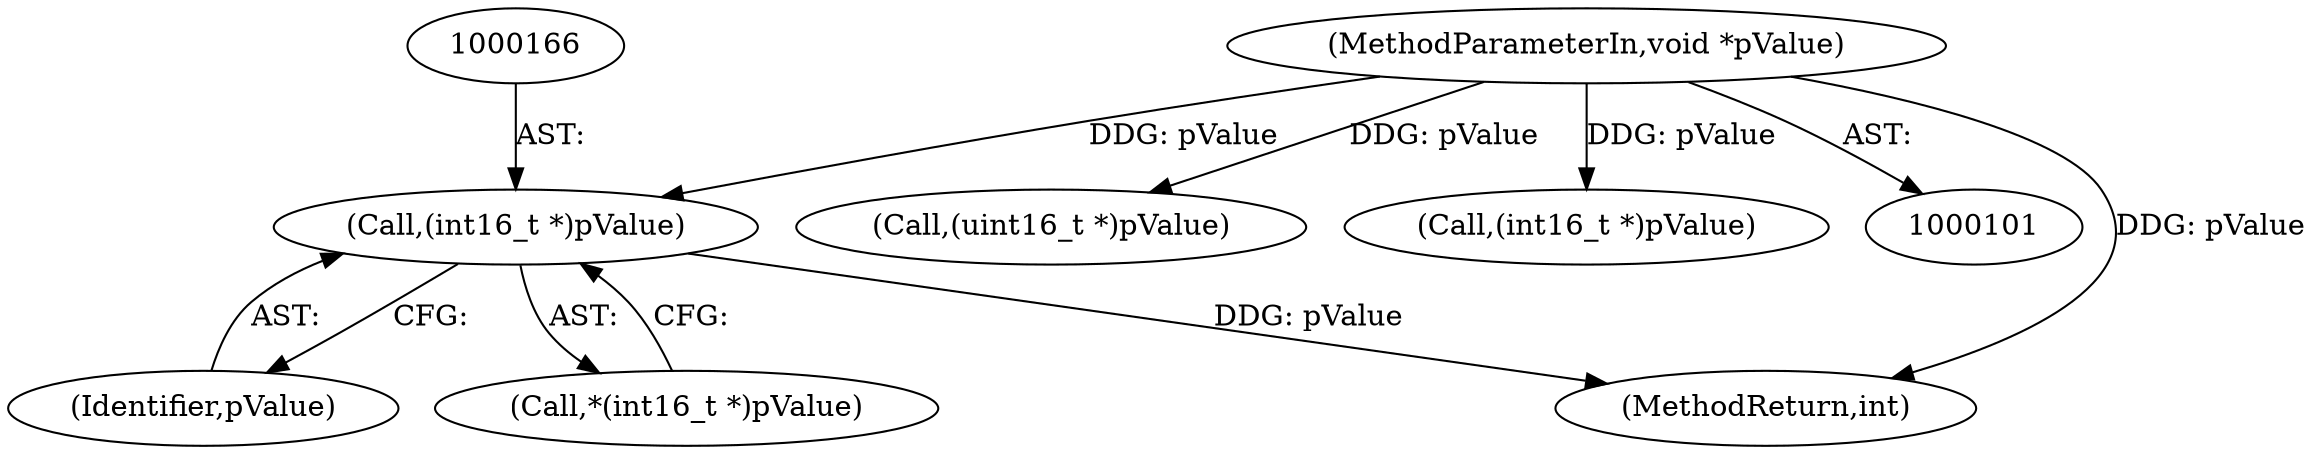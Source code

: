 digraph "0_Android_321ea5257e37c8edb26e66fe4ee78cca4cd915fe_0@pointer" {
"1000165" [label="(Call,(int16_t *)pValue)"];
"1000104" [label="(MethodParameterIn,void *pValue)"];
"1000165" [label="(Call,(int16_t *)pValue)"];
"1000134" [label="(Call,(uint16_t *)pValue)"];
"1000188" [label="(Call,(int16_t *)pValue)"];
"1000268" [label="(MethodReturn,int)"];
"1000167" [label="(Identifier,pValue)"];
"1000104" [label="(MethodParameterIn,void *pValue)"];
"1000164" [label="(Call,*(int16_t *)pValue)"];
"1000165" -> "1000164"  [label="AST: "];
"1000165" -> "1000167"  [label="CFG: "];
"1000166" -> "1000165"  [label="AST: "];
"1000167" -> "1000165"  [label="AST: "];
"1000164" -> "1000165"  [label="CFG: "];
"1000165" -> "1000268"  [label="DDG: pValue"];
"1000104" -> "1000165"  [label="DDG: pValue"];
"1000104" -> "1000101"  [label="AST: "];
"1000104" -> "1000268"  [label="DDG: pValue"];
"1000104" -> "1000134"  [label="DDG: pValue"];
"1000104" -> "1000188"  [label="DDG: pValue"];
}
